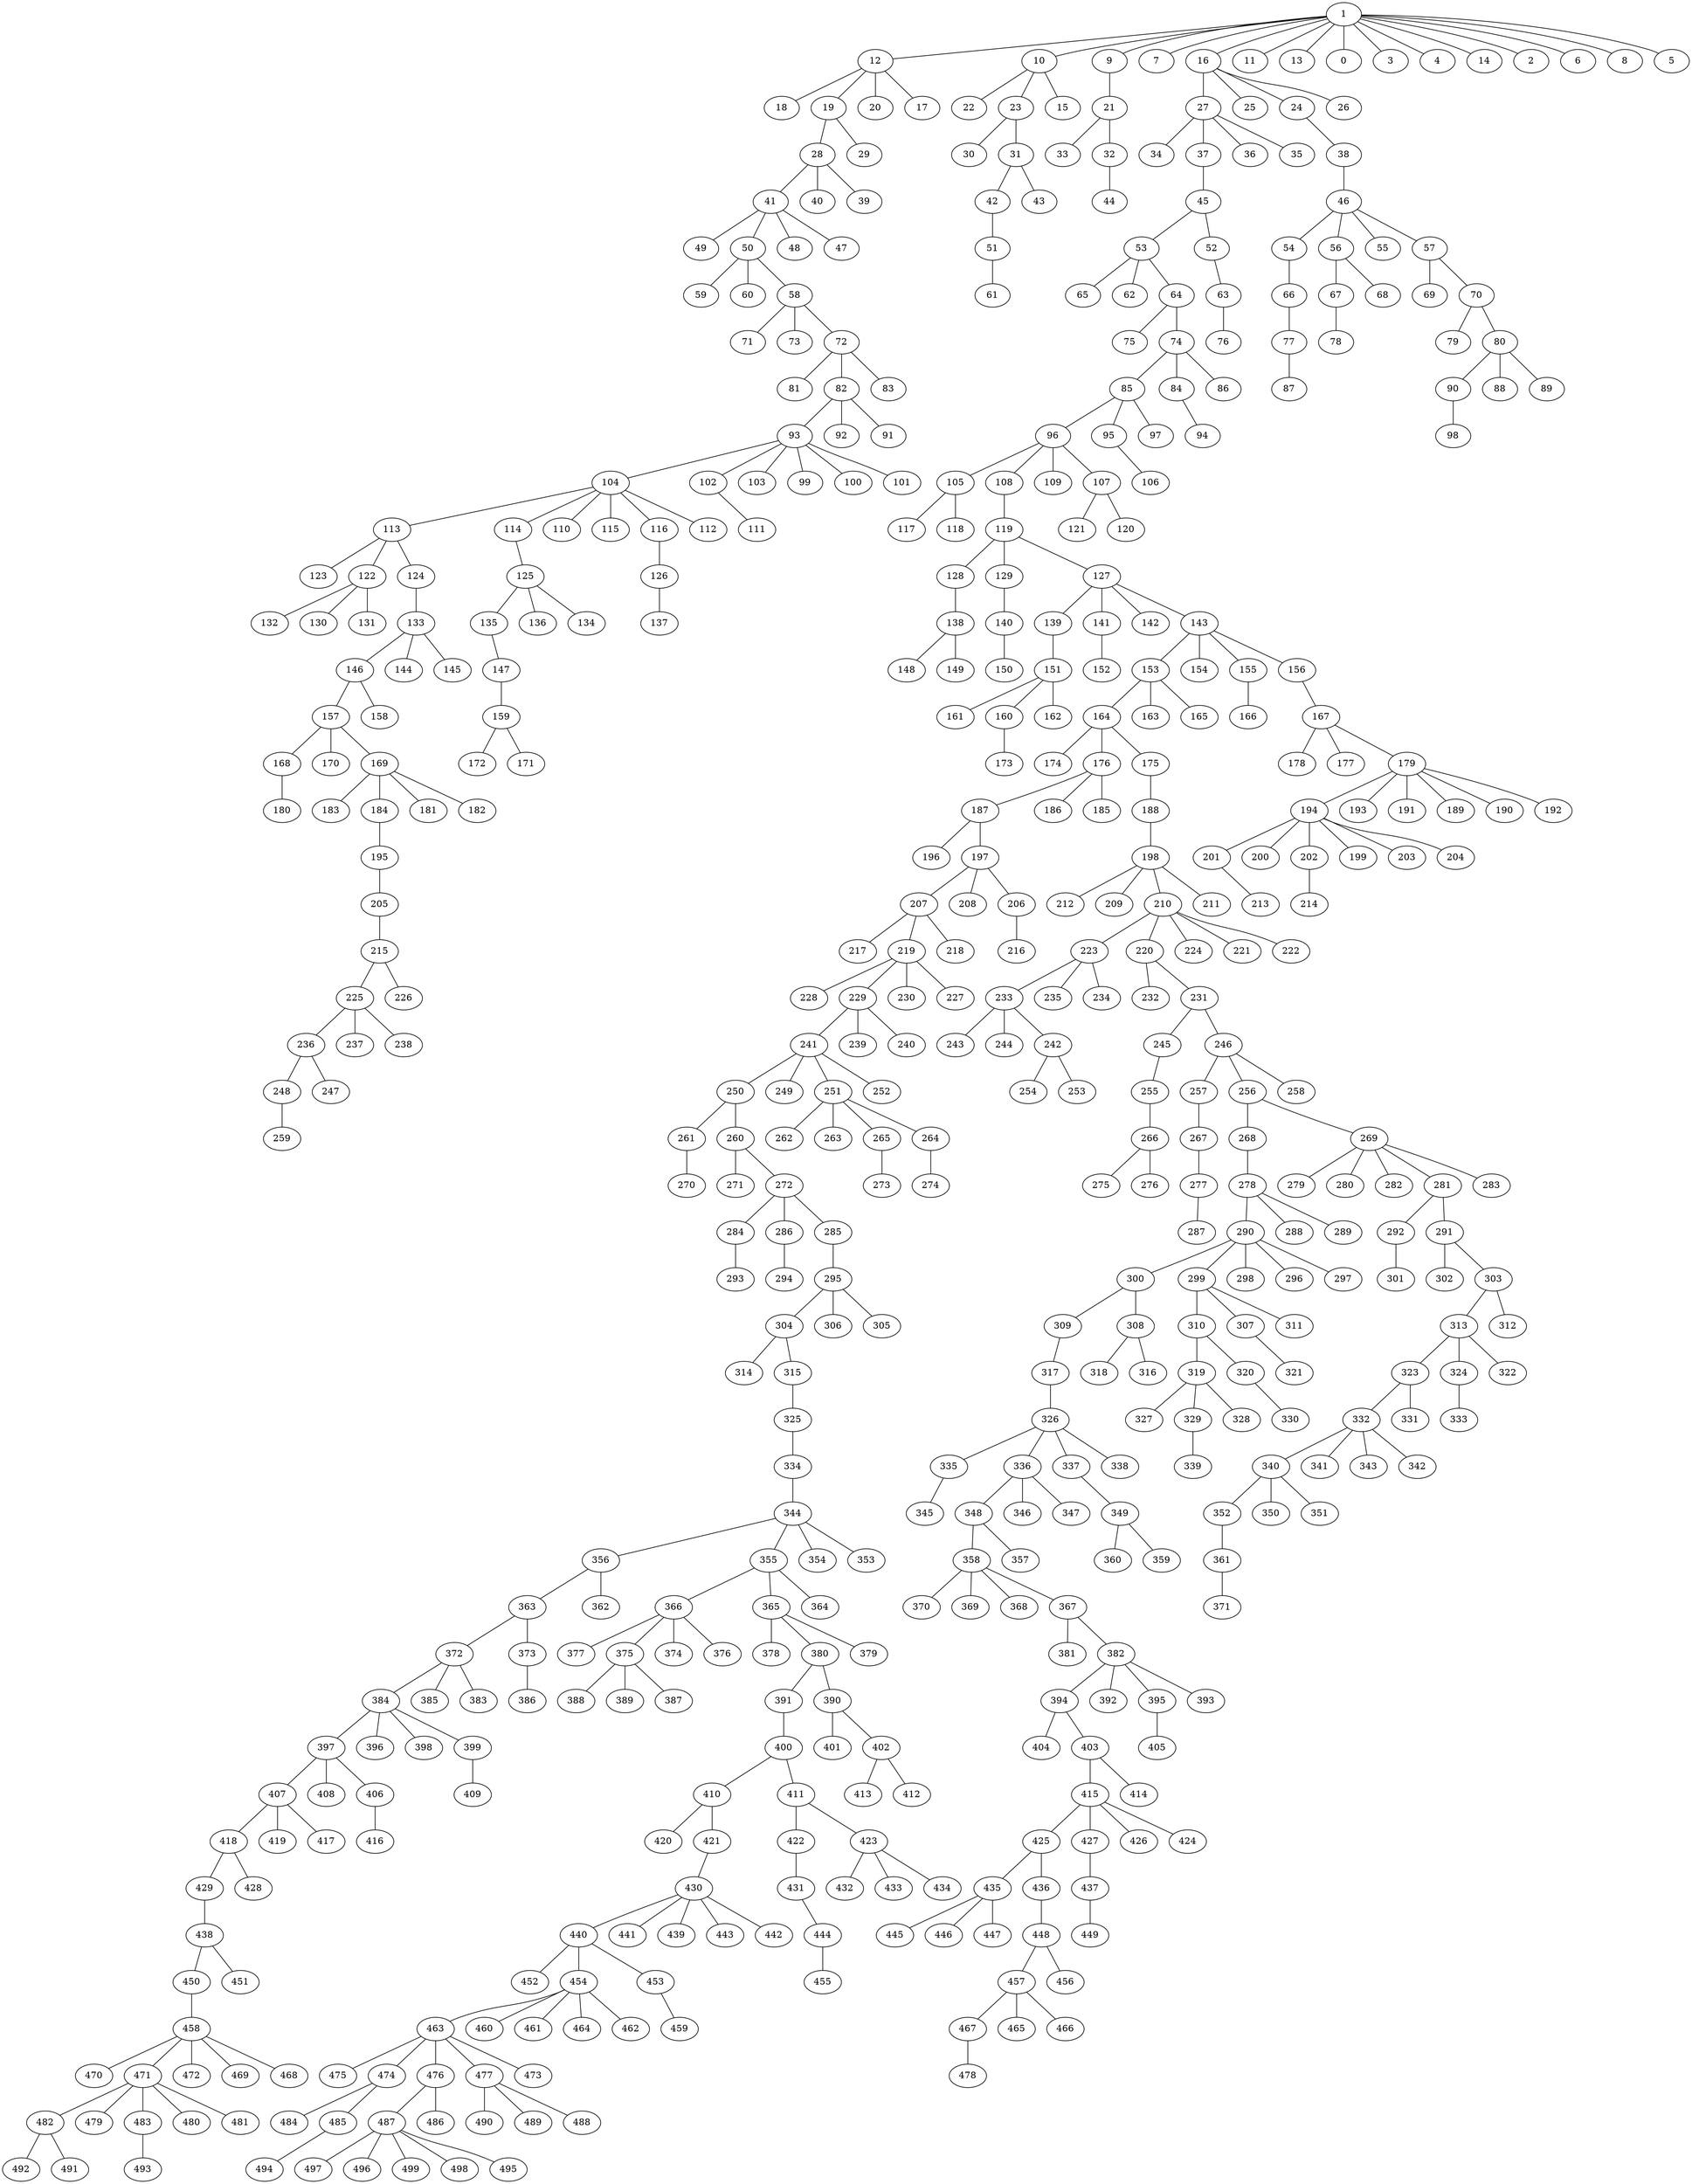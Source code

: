strict graph G {
1;
12;
10;
9;
7;
16;
11;
13;
0;
3;
4;
14;
2;
6;
8;
5;
18;
19;
20;
17;
22;
23;
15;
21;
27;
25;
24;
26;
28;
29;
30;
31;
33;
32;
34;
37;
36;
35;
38;
41;
40;
39;
42;
43;
44;
45;
46;
49;
50;
48;
47;
51;
53;
52;
54;
56;
55;
57;
59;
60;
58;
61;
65;
62;
64;
63;
66;
67;
68;
69;
70;
71;
73;
72;
75;
74;
76;
77;
78;
79;
80;
81;
82;
83;
85;
84;
86;
87;
90;
88;
89;
93;
92;
91;
96;
95;
97;
94;
98;
104;
102;
103;
99;
100;
101;
105;
108;
109;
107;
106;
113;
114;
110;
115;
116;
112;
111;
117;
118;
119;
121;
120;
123;
122;
124;
125;
126;
128;
129;
127;
132;
130;
131;
133;
135;
136;
134;
137;
138;
140;
139;
141;
142;
143;
146;
144;
145;
147;
148;
149;
150;
151;
152;
153;
154;
155;
156;
157;
158;
159;
161;
160;
162;
164;
163;
165;
166;
167;
168;
170;
169;
172;
171;
173;
174;
176;
175;
178;
177;
179;
180;
183;
184;
181;
182;
187;
186;
185;
188;
194;
193;
191;
189;
190;
192;
195;
196;
197;
198;
201;
200;
202;
199;
203;
204;
205;
207;
208;
206;
212;
209;
210;
211;
213;
214;
215;
217;
219;
218;
216;
223;
220;
224;
221;
222;
225;
226;
228;
229;
230;
227;
233;
235;
234;
232;
231;
236;
237;
238;
241;
239;
240;
243;
244;
242;
245;
246;
248;
247;
250;
249;
251;
252;
254;
253;
255;
257;
256;
258;
259;
261;
260;
262;
263;
265;
264;
266;
267;
268;
269;
270;
271;
272;
273;
274;
275;
276;
277;
278;
279;
280;
282;
281;
283;
284;
286;
285;
287;
290;
288;
289;
292;
291;
293;
294;
295;
300;
299;
298;
296;
297;
301;
302;
303;
304;
306;
305;
309;
308;
310;
307;
311;
313;
312;
314;
315;
317;
318;
316;
319;
320;
321;
323;
324;
322;
325;
326;
327;
329;
328;
330;
332;
331;
333;
334;
335;
336;
337;
338;
339;
340;
341;
343;
342;
344;
345;
348;
346;
347;
349;
352;
350;
351;
356;
355;
354;
353;
358;
357;
360;
359;
361;
363;
362;
366;
365;
364;
370;
369;
368;
367;
371;
372;
373;
377;
375;
374;
376;
378;
380;
379;
381;
382;
384;
385;
383;
386;
388;
389;
387;
391;
390;
394;
392;
395;
393;
397;
396;
398;
399;
400;
401;
402;
404;
403;
405;
407;
408;
406;
409;
410;
411;
413;
412;
415;
414;
418;
419;
417;
416;
420;
421;
422;
423;
425;
427;
426;
424;
429;
428;
430;
431;
432;
433;
434;
435;
436;
437;
438;
440;
441;
439;
443;
442;
444;
445;
446;
447;
448;
449;
450;
451;
452;
454;
453;
455;
457;
456;
458;
463;
460;
461;
464;
462;
459;
467;
465;
466;
470;
471;
472;
469;
468;
475;
474;
476;
477;
473;
478;
482;
479;
483;
480;
481;
484;
485;
487;
486;
490;
489;
488;
492;
491;
493;
494;
497;
496;
499;
498;
495;
84 -- 94;
463 -- 475;
1 -- 3;
231 -- 245;
127 -- 142;
355 -- 365;
303 -- 313;
440 -- 454;
474 -- 485;
260 -- 272;
85 -- 95;
197 -- 208;
138 -- 149;
367 -- 382;
9 -- 21;
153 -- 163;
363 -- 373;
308 -- 316;
82 -- 93;
128 -- 138;
151 -- 162;
329 -- 339;
236 -- 248;
159 -- 172;
127 -- 143;
210 -- 221;
72 -- 83;
476 -- 486;
242 -- 253;
286 -- 294;
269 -- 281;
146 -- 157;
403 -- 414;
269 -- 280;
58 -- 72;
477 -- 488;
31 -- 42;
233 -- 244;
41 -- 47;
225 -- 238;
344 -- 355;
415 -- 427;
38 -- 46;
138 -- 148;
295 -- 306;
133 -- 145;
407 -- 419;
104 -- 112;
10 -- 15;
27 -- 37;
440 -- 452;
126 -- 137;
477 -- 489;
336 -- 346;
27 -- 34;
119 -- 128;
317 -- 326;
269 -- 283;
179 -- 189;
292 -- 301;
1 -- 0;
167 -- 179;
169 -- 181;
367 -- 381;
10 -- 23;
435 -- 446;
179 -- 194;
28 -- 39;
260 -- 271;
482 -- 492;
105 -- 117;
483 -- 493;
53 -- 65;
104 -- 110;
395 -- 405;
113 -- 124;
352 -- 361;
147 -- 159;
290 -- 298;
72 -- 82;
340 -- 352;
380 -- 391;
233 -- 243;
265 -- 273;
430 -- 441;
272 -- 285;
155 -- 166;
372 -- 384;
96 -- 105;
164 -- 175;
440 -- 453;
197 -- 206;
1 -- 16;
104 -- 113;
315 -- 325;
257 -- 267;
323 -- 331;
487 -- 497;
96 -- 108;
373 -- 386;
435 -- 445;
188 -- 198;
344 -- 356;
176 -- 187;
28 -- 41;
133 -- 146;
319 -- 328;
437 -- 449;
415 -- 424;
93 -- 99;
194 -- 199;
310 -- 320;
457 -- 466;
418 -- 429;
454 -- 463;
85 -- 96;
107 -- 121;
256 -- 268;
411 -- 422;
485 -- 494;
37 -- 45;
384 -- 399;
194 -- 203;
474 -- 484;
319 -- 327;
225 -- 237;
179 -- 191;
198 -- 210;
246 -- 257;
31 -- 43;
223 -- 233;
125 -- 135;
458 -- 471;
195 -- 205;
159 -- 171;
454 -- 461;
1 -- 6;
28 -- 40;
355 -- 366;
358 -- 370;
251 -- 262;
64 -- 75;
143 -- 156;
241 -- 251;
250 -- 260;
1 -- 9;
153 -- 164;
12 -- 19;
153 -- 165;
12 -- 20;
410 -- 420;
194 -- 200;
210 -- 220;
16 -- 25;
1 -- 11;
27 -- 36;
46 -- 55;
46 -- 57;
487 -- 496;
467 -- 478;
313 -- 322;
169 -- 182;
1 -- 12;
143 -- 153;
423 -- 433;
179 -- 193;
67 -- 78;
167 -- 177;
391 -- 400;
430 -- 442;
54 -- 66;
284 -- 293;
164 -- 176;
382 -- 395;
57 -- 69;
64 -- 74;
53 -- 62;
463 -- 477;
397 -- 406;
487 -- 499;
454 -- 464;
458 -- 468;
344 -- 353;
167 -- 178;
116 -- 126;
80 -- 90;
336 -- 348;
482 -- 491;
175 -- 188;
82 -- 91;
46 -- 56;
411 -- 423;
56 -- 67;
458 -- 469;
93 -- 101;
32 -- 44;
241 -- 252;
300 -- 308;
151 -- 160;
430 -- 440;
326 -- 336;
19 -- 28;
349 -- 359;
307 -- 321;
261 -- 270;
179 -- 190;
46 -- 54;
310 -- 319;
184 -- 195;
334 -- 344;
356 -- 363;
198 -- 209;
337 -- 349;
157 -- 169;
202 -- 214;
74 -- 85;
250 -- 261;
325 -- 334;
113 -- 122;
375 -- 389;
421 -- 430;
372 -- 383;
299 -- 310;
340 -- 350;
207 -- 217;
319 -- 329;
425 -- 436;
366 -- 374;
122 -- 131;
242 -- 254;
210 -- 223;
269 -- 282;
332 -- 340;
16 -- 26;
290 -- 296;
57 -- 70;
403 -- 415;
487 -- 495;
463 -- 473;
66 -- 77;
220 -- 232;
194 -- 204;
471 -- 482;
12 -- 18;
236 -- 247;
58 -- 73;
336 -- 347;
197 -- 207;
356 -- 362;
372 -- 385;
140 -- 150;
380 -- 390;
102 -- 111;
114 -- 125;
390 -- 401;
104 -- 115;
358 -- 369;
309 -- 317;
363 -- 372;
349 -- 360;
457 -- 467;
125 -- 136;
207 -- 219;
219 -- 230;
74 -- 86;
358 -- 368;
41 -- 49;
264 -- 274;
220 -- 231;
304 -- 314;
219 -- 228;
266 -- 275;
229 -- 239;
453 -- 459;
93 -- 102;
344 -- 354;
358 -- 367;
435 -- 447;
215 -- 226;
139 -- 151;
272 -- 284;
21 -- 33;
382 -- 392;
425 -- 435;
1 -- 13;
295 -- 304;
215 -- 225;
1 -- 4;
295 -- 305;
119 -- 127;
169 -- 183;
70 -- 79;
241 -- 249;
176 -- 186;
399 -- 409;
267 -- 277;
77 -- 87;
93 -- 100;
58 -- 71;
108 -- 119;
290 -- 299;
246 -- 256;
313 -- 323;
107 -- 120;
207 -- 218;
313 -- 324;
431 -- 444;
72 -- 81;
1 -- 14;
104 -- 116;
223 -- 234;
457 -- 465;
56 -- 68;
19 -- 29;
210 -- 222;
50 -- 59;
42 -- 51;
355 -- 364;
291 -- 303;
471 -- 479;
129 -- 140;
176 -- 185;
299 -- 307;
198 -- 211;
394 -- 403;
269 -- 279;
477 -- 490;
104 -- 114;
278 -- 290;
290 -- 300;
430 -- 443;
135 -- 147;
448 -- 457;
1 -- 8;
233 -- 242;
326 -- 338;
407 -- 417;
382 -- 394;
487 -- 498;
418 -- 428;
143 -- 155;
463 -- 474;
332 -- 343;
122 -- 130;
463 -- 476;
436 -- 448;
53 -- 64;
397 -- 408;
187 -- 197;
458 -- 470;
225 -- 236;
394 -- 404;
205 -- 215;
1 -- 5;
332 -- 342;
348 -- 358;
1 -- 10;
335 -- 345;
429 -- 438;
23 -- 30;
407 -- 418;
438 -- 451;
231 -- 246;
402 -- 412;
471 -- 481;
427 -- 437;
151 -- 161;
10 -- 22;
50 -- 60;
332 -- 341;
219 -- 227;
320 -- 330;
326 -- 337;
156 -- 167;
366 -- 375;
93 -- 104;
45 -- 53;
164 -- 174;
402 -- 413;
52 -- 63;
454 -- 462;
41 -- 50;
119 -- 129;
198 -- 212;
50 -- 58;
124 -- 133;
324 -- 333;
382 -- 393;
251 -- 265;
290 -- 297;
278 -- 289;
471 -- 483;
415 -- 426;
365 -- 380;
229 -- 240;
157 -- 170;
308 -- 318;
365 -- 379;
70 -- 80;
400 -- 410;
143 -- 154;
45 -- 52;
194 -- 201;
23 -- 31;
51 -- 61;
251 -- 264;
384 -- 396;
95 -- 106;
304 -- 315;
423 -- 434;
210 -- 224;
41 -- 48;
125 -- 134;
410 -- 421;
366 -- 377;
241 -- 250;
80 -- 88;
85 -- 97;
127 -- 141;
278 -- 288;
326 -- 335;
400 -- 411;
80 -- 89;
146 -- 158;
444 -- 455;
168 -- 180;
397 -- 407;
122 -- 132;
384 -- 398;
160 -- 173;
248 -- 259;
1 -- 2;
194 -- 202;
16 -- 27;
438 -- 450;
127 -- 139;
223 -- 235;
24 -- 38;
90 -- 98;
229 -- 241;
245 -- 255;
450 -- 458;
375 -- 387;
27 -- 35;
201 -- 213;
415 -- 425;
169 -- 184;
375 -- 388;
21 -- 32;
157 -- 168;
206 -- 216;
285 -- 295;
141 -- 152;
63 -- 76;
423 -- 432;
272 -- 286;
448 -- 456;
268 -- 278;
300 -- 309;
458 -- 472;
16 -- 24;
476 -- 487;
82 -- 92;
93 -- 103;
281 -- 291;
246 -- 258;
96 -- 107;
187 -- 196;
281 -- 292;
361 -- 371;
291 -- 302;
299 -- 311;
348 -- 357;
251 -- 263;
133 -- 144;
390 -- 402;
179 -- 192;
384 -- 397;
406 -- 416;
74 -- 84;
113 -- 123;
219 -- 229;
256 -- 269;
365 -- 378;
430 -- 439;
454 -- 460;
12 -- 17;
303 -- 312;
366 -- 376;
422 -- 431;
471 -- 480;
105 -- 118;
340 -- 351;
96 -- 109;
255 -- 266;
323 -- 332;
1 -- 7;
266 -- 276;
277 -- 287;
}
